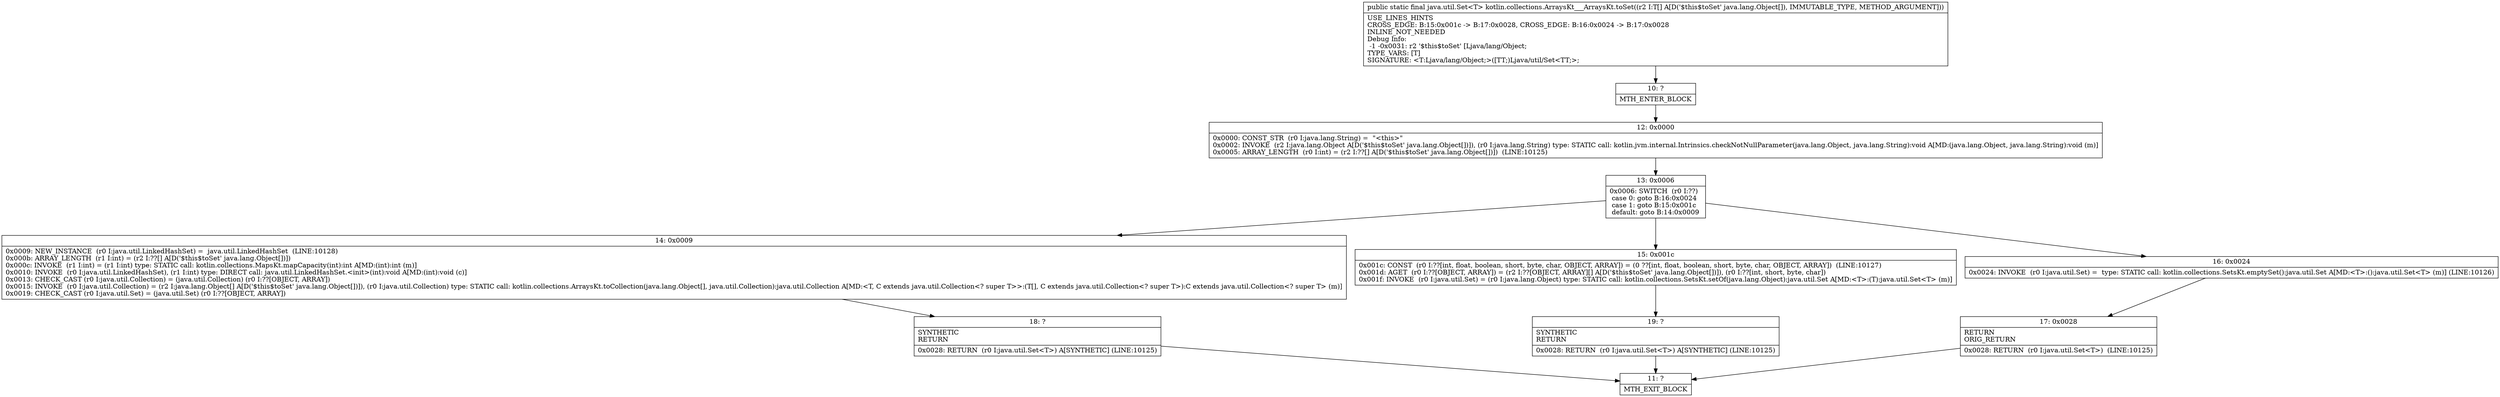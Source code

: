 digraph "CFG forkotlin.collections.ArraysKt___ArraysKt.toSet([Ljava\/lang\/Object;)Ljava\/util\/Set;" {
Node_10 [shape=record,label="{10\:\ ?|MTH_ENTER_BLOCK\l}"];
Node_12 [shape=record,label="{12\:\ 0x0000|0x0000: CONST_STR  (r0 I:java.lang.String) =  \"\<this\>\" \l0x0002: INVOKE  (r2 I:java.lang.Object A[D('$this$toSet' java.lang.Object[])]), (r0 I:java.lang.String) type: STATIC call: kotlin.jvm.internal.Intrinsics.checkNotNullParameter(java.lang.Object, java.lang.String):void A[MD:(java.lang.Object, java.lang.String):void (m)]\l0x0005: ARRAY_LENGTH  (r0 I:int) = (r2 I:??[] A[D('$this$toSet' java.lang.Object[])])  (LINE:10125)\l}"];
Node_13 [shape=record,label="{13\:\ 0x0006|0x0006: SWITCH  (r0 I:??)\l case 0: goto B:16:0x0024\l case 1: goto B:15:0x001c\l default: goto B:14:0x0009 \l}"];
Node_14 [shape=record,label="{14\:\ 0x0009|0x0009: NEW_INSTANCE  (r0 I:java.util.LinkedHashSet) =  java.util.LinkedHashSet  (LINE:10128)\l0x000b: ARRAY_LENGTH  (r1 I:int) = (r2 I:??[] A[D('$this$toSet' java.lang.Object[])]) \l0x000c: INVOKE  (r1 I:int) = (r1 I:int) type: STATIC call: kotlin.collections.MapsKt.mapCapacity(int):int A[MD:(int):int (m)]\l0x0010: INVOKE  (r0 I:java.util.LinkedHashSet), (r1 I:int) type: DIRECT call: java.util.LinkedHashSet.\<init\>(int):void A[MD:(int):void (c)]\l0x0013: CHECK_CAST (r0 I:java.util.Collection) = (java.util.Collection) (r0 I:??[OBJECT, ARRAY]) \l0x0015: INVOKE  (r0 I:java.util.Collection) = (r2 I:java.lang.Object[] A[D('$this$toSet' java.lang.Object[])]), (r0 I:java.util.Collection) type: STATIC call: kotlin.collections.ArraysKt.toCollection(java.lang.Object[], java.util.Collection):java.util.Collection A[MD:\<T, C extends java.util.Collection\<? super T\>\>:(T[], C extends java.util.Collection\<? super T\>):C extends java.util.Collection\<? super T\> (m)]\l0x0019: CHECK_CAST (r0 I:java.util.Set) = (java.util.Set) (r0 I:??[OBJECT, ARRAY]) \l}"];
Node_18 [shape=record,label="{18\:\ ?|SYNTHETIC\lRETURN\l|0x0028: RETURN  (r0 I:java.util.Set\<T\>) A[SYNTHETIC] (LINE:10125)\l}"];
Node_11 [shape=record,label="{11\:\ ?|MTH_EXIT_BLOCK\l}"];
Node_15 [shape=record,label="{15\:\ 0x001c|0x001c: CONST  (r0 I:??[int, float, boolean, short, byte, char, OBJECT, ARRAY]) = (0 ??[int, float, boolean, short, byte, char, OBJECT, ARRAY])  (LINE:10127)\l0x001d: AGET  (r0 I:??[OBJECT, ARRAY]) = (r2 I:??[OBJECT, ARRAY][] A[D('$this$toSet' java.lang.Object[])]), (r0 I:??[int, short, byte, char]) \l0x001f: INVOKE  (r0 I:java.util.Set) = (r0 I:java.lang.Object) type: STATIC call: kotlin.collections.SetsKt.setOf(java.lang.Object):java.util.Set A[MD:\<T\>:(T):java.util.Set\<T\> (m)]\l}"];
Node_19 [shape=record,label="{19\:\ ?|SYNTHETIC\lRETURN\l|0x0028: RETURN  (r0 I:java.util.Set\<T\>) A[SYNTHETIC] (LINE:10125)\l}"];
Node_16 [shape=record,label="{16\:\ 0x0024|0x0024: INVOKE  (r0 I:java.util.Set) =  type: STATIC call: kotlin.collections.SetsKt.emptySet():java.util.Set A[MD:\<T\>:():java.util.Set\<T\> (m)] (LINE:10126)\l}"];
Node_17 [shape=record,label="{17\:\ 0x0028|RETURN\lORIG_RETURN\l|0x0028: RETURN  (r0 I:java.util.Set\<T\>)  (LINE:10125)\l}"];
MethodNode[shape=record,label="{public static final java.util.Set\<T\> kotlin.collections.ArraysKt___ArraysKt.toSet((r2 I:T[] A[D('$this$toSet' java.lang.Object[]), IMMUTABLE_TYPE, METHOD_ARGUMENT]))  | USE_LINES_HINTS\lCROSS_EDGE: B:15:0x001c \-\> B:17:0x0028, CROSS_EDGE: B:16:0x0024 \-\> B:17:0x0028\lINLINE_NOT_NEEDED\lDebug Info:\l  \-1 \-0x0031: r2 '$this$toSet' [Ljava\/lang\/Object;\lTYPE_VARS: [T]\lSIGNATURE: \<T:Ljava\/lang\/Object;\>([TT;)Ljava\/util\/Set\<TT;\>;\l}"];
MethodNode -> Node_10;Node_10 -> Node_12;
Node_12 -> Node_13;
Node_13 -> Node_14;
Node_13 -> Node_15;
Node_13 -> Node_16;
Node_14 -> Node_18;
Node_18 -> Node_11;
Node_15 -> Node_19;
Node_19 -> Node_11;
Node_16 -> Node_17;
Node_17 -> Node_11;
}

